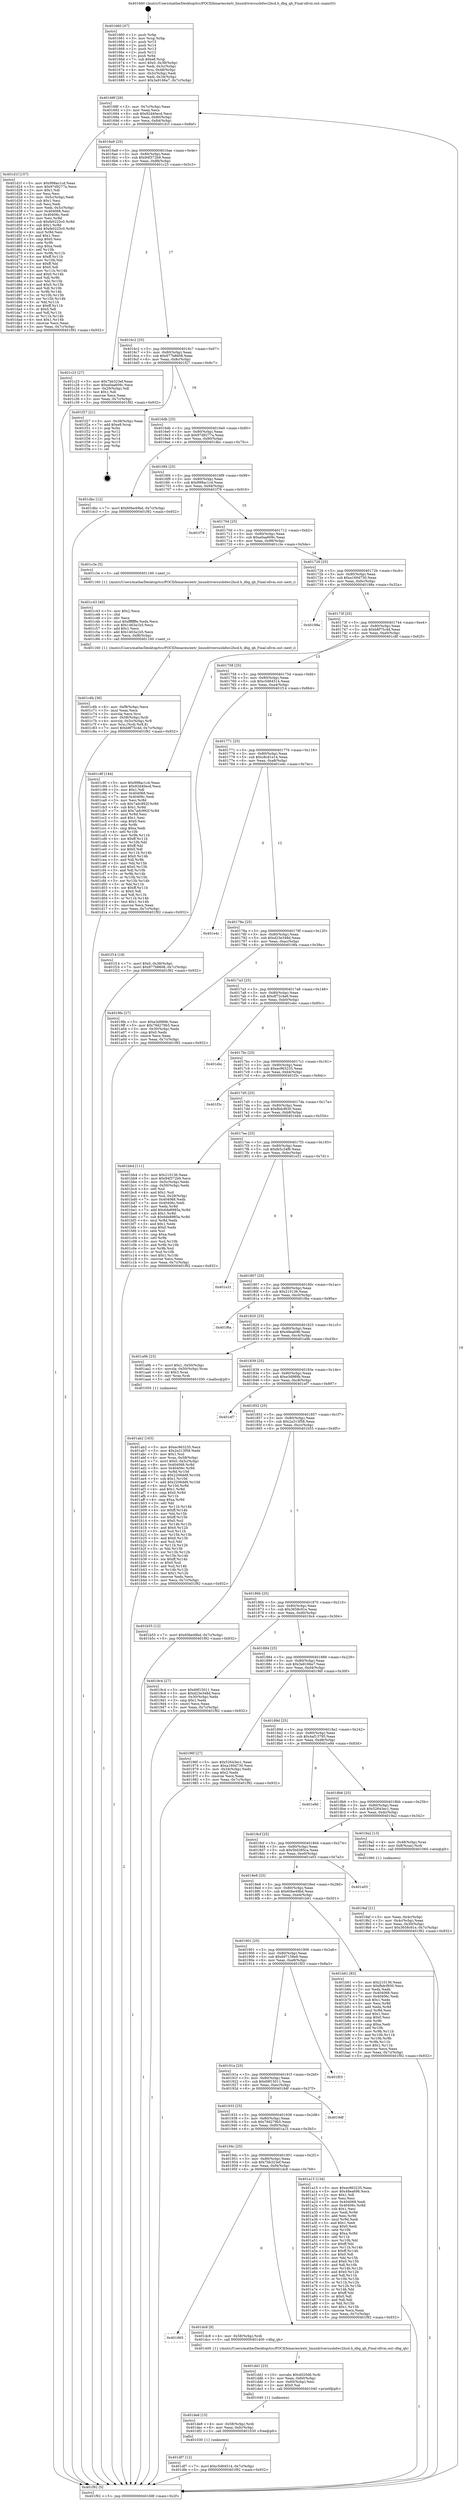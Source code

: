 digraph "0x401660" {
  label = "0x401660 (/mnt/c/Users/mathe/Desktop/tcc/POCII/binaries/extr_linuxdriversusbdwc2hcd.h_dbg_qh_Final-ollvm.out::main(0))"
  labelloc = "t"
  node[shape=record]

  Entry [label="",width=0.3,height=0.3,shape=circle,fillcolor=black,style=filled]
  "0x40168f" [label="{
     0x40168f [26]\l
     | [instrs]\l
     &nbsp;&nbsp;0x40168f \<+3\>: mov -0x7c(%rbp),%eax\l
     &nbsp;&nbsp;0x401692 \<+2\>: mov %eax,%ecx\l
     &nbsp;&nbsp;0x401694 \<+6\>: sub $0x92d40ecd,%ecx\l
     &nbsp;&nbsp;0x40169a \<+3\>: mov %eax,-0x80(%rbp)\l
     &nbsp;&nbsp;0x40169d \<+6\>: mov %ecx,-0x84(%rbp)\l
     &nbsp;&nbsp;0x4016a3 \<+6\>: je 0000000000401d1f \<main+0x6bf\>\l
  }"]
  "0x401d1f" [label="{
     0x401d1f [157]\l
     | [instrs]\l
     &nbsp;&nbsp;0x401d1f \<+5\>: mov $0x998ac1cd,%eax\l
     &nbsp;&nbsp;0x401d24 \<+5\>: mov $0x97d9277a,%ecx\l
     &nbsp;&nbsp;0x401d29 \<+2\>: mov $0x1,%dl\l
     &nbsp;&nbsp;0x401d2b \<+2\>: xor %esi,%esi\l
     &nbsp;&nbsp;0x401d2d \<+3\>: mov -0x5c(%rbp),%edi\l
     &nbsp;&nbsp;0x401d30 \<+3\>: sub $0x1,%esi\l
     &nbsp;&nbsp;0x401d33 \<+2\>: sub %esi,%edi\l
     &nbsp;&nbsp;0x401d35 \<+3\>: mov %edi,-0x5c(%rbp)\l
     &nbsp;&nbsp;0x401d38 \<+7\>: mov 0x404068,%esi\l
     &nbsp;&nbsp;0x401d3f \<+7\>: mov 0x40406c,%edi\l
     &nbsp;&nbsp;0x401d46 \<+3\>: mov %esi,%r8d\l
     &nbsp;&nbsp;0x401d49 \<+7\>: sub $0xfe0225c0,%r8d\l
     &nbsp;&nbsp;0x401d50 \<+4\>: sub $0x1,%r8d\l
     &nbsp;&nbsp;0x401d54 \<+7\>: add $0xfe0225c0,%r8d\l
     &nbsp;&nbsp;0x401d5b \<+4\>: imul %r8d,%esi\l
     &nbsp;&nbsp;0x401d5f \<+3\>: and $0x1,%esi\l
     &nbsp;&nbsp;0x401d62 \<+3\>: cmp $0x0,%esi\l
     &nbsp;&nbsp;0x401d65 \<+4\>: sete %r9b\l
     &nbsp;&nbsp;0x401d69 \<+3\>: cmp $0xa,%edi\l
     &nbsp;&nbsp;0x401d6c \<+4\>: setl %r10b\l
     &nbsp;&nbsp;0x401d70 \<+3\>: mov %r9b,%r11b\l
     &nbsp;&nbsp;0x401d73 \<+4\>: xor $0xff,%r11b\l
     &nbsp;&nbsp;0x401d77 \<+3\>: mov %r10b,%bl\l
     &nbsp;&nbsp;0x401d7a \<+3\>: xor $0xff,%bl\l
     &nbsp;&nbsp;0x401d7d \<+3\>: xor $0x0,%dl\l
     &nbsp;&nbsp;0x401d80 \<+3\>: mov %r11b,%r14b\l
     &nbsp;&nbsp;0x401d83 \<+4\>: and $0x0,%r14b\l
     &nbsp;&nbsp;0x401d87 \<+3\>: and %dl,%r9b\l
     &nbsp;&nbsp;0x401d8a \<+3\>: mov %bl,%r15b\l
     &nbsp;&nbsp;0x401d8d \<+4\>: and $0x0,%r15b\l
     &nbsp;&nbsp;0x401d91 \<+3\>: and %dl,%r10b\l
     &nbsp;&nbsp;0x401d94 \<+3\>: or %r9b,%r14b\l
     &nbsp;&nbsp;0x401d97 \<+3\>: or %r10b,%r15b\l
     &nbsp;&nbsp;0x401d9a \<+3\>: xor %r15b,%r14b\l
     &nbsp;&nbsp;0x401d9d \<+3\>: or %bl,%r11b\l
     &nbsp;&nbsp;0x401da0 \<+4\>: xor $0xff,%r11b\l
     &nbsp;&nbsp;0x401da4 \<+3\>: or $0x0,%dl\l
     &nbsp;&nbsp;0x401da7 \<+3\>: and %dl,%r11b\l
     &nbsp;&nbsp;0x401daa \<+3\>: or %r11b,%r14b\l
     &nbsp;&nbsp;0x401dad \<+4\>: test $0x1,%r14b\l
     &nbsp;&nbsp;0x401db1 \<+3\>: cmovne %ecx,%eax\l
     &nbsp;&nbsp;0x401db4 \<+3\>: mov %eax,-0x7c(%rbp)\l
     &nbsp;&nbsp;0x401db7 \<+5\>: jmp 0000000000401f92 \<main+0x932\>\l
  }"]
  "0x4016a9" [label="{
     0x4016a9 [25]\l
     | [instrs]\l
     &nbsp;&nbsp;0x4016a9 \<+5\>: jmp 00000000004016ae \<main+0x4e\>\l
     &nbsp;&nbsp;0x4016ae \<+3\>: mov -0x80(%rbp),%eax\l
     &nbsp;&nbsp;0x4016b1 \<+5\>: sub $0x94f372b9,%eax\l
     &nbsp;&nbsp;0x4016b6 \<+6\>: mov %eax,-0x88(%rbp)\l
     &nbsp;&nbsp;0x4016bc \<+6\>: je 0000000000401c23 \<main+0x5c3\>\l
  }"]
  Exit [label="",width=0.3,height=0.3,shape=circle,fillcolor=black,style=filled,peripheries=2]
  "0x401c23" [label="{
     0x401c23 [27]\l
     | [instrs]\l
     &nbsp;&nbsp;0x401c23 \<+5\>: mov $0x7bb323ef,%eax\l
     &nbsp;&nbsp;0x401c28 \<+5\>: mov $0xa0aa609c,%ecx\l
     &nbsp;&nbsp;0x401c2d \<+3\>: mov -0x29(%rbp),%dl\l
     &nbsp;&nbsp;0x401c30 \<+3\>: test $0x1,%dl\l
     &nbsp;&nbsp;0x401c33 \<+3\>: cmovne %ecx,%eax\l
     &nbsp;&nbsp;0x401c36 \<+3\>: mov %eax,-0x7c(%rbp)\l
     &nbsp;&nbsp;0x401c39 \<+5\>: jmp 0000000000401f92 \<main+0x932\>\l
  }"]
  "0x4016c2" [label="{
     0x4016c2 [25]\l
     | [instrs]\l
     &nbsp;&nbsp;0x4016c2 \<+5\>: jmp 00000000004016c7 \<main+0x67\>\l
     &nbsp;&nbsp;0x4016c7 \<+3\>: mov -0x80(%rbp),%eax\l
     &nbsp;&nbsp;0x4016ca \<+5\>: sub $0x977b8608,%eax\l
     &nbsp;&nbsp;0x4016cf \<+6\>: mov %eax,-0x8c(%rbp)\l
     &nbsp;&nbsp;0x4016d5 \<+6\>: je 0000000000401f27 \<main+0x8c7\>\l
  }"]
  "0x401df7" [label="{
     0x401df7 [12]\l
     | [instrs]\l
     &nbsp;&nbsp;0x401df7 \<+7\>: movl $0xc5d64514,-0x7c(%rbp)\l
     &nbsp;&nbsp;0x401dfe \<+5\>: jmp 0000000000401f92 \<main+0x932\>\l
  }"]
  "0x401f27" [label="{
     0x401f27 [21]\l
     | [instrs]\l
     &nbsp;&nbsp;0x401f27 \<+3\>: mov -0x38(%rbp),%eax\l
     &nbsp;&nbsp;0x401f2a \<+7\>: add $0xe8,%rsp\l
     &nbsp;&nbsp;0x401f31 \<+1\>: pop %rbx\l
     &nbsp;&nbsp;0x401f32 \<+2\>: pop %r12\l
     &nbsp;&nbsp;0x401f34 \<+2\>: pop %r13\l
     &nbsp;&nbsp;0x401f36 \<+2\>: pop %r14\l
     &nbsp;&nbsp;0x401f38 \<+2\>: pop %r15\l
     &nbsp;&nbsp;0x401f3a \<+1\>: pop %rbp\l
     &nbsp;&nbsp;0x401f3b \<+1\>: ret\l
  }"]
  "0x4016db" [label="{
     0x4016db [25]\l
     | [instrs]\l
     &nbsp;&nbsp;0x4016db \<+5\>: jmp 00000000004016e0 \<main+0x80\>\l
     &nbsp;&nbsp;0x4016e0 \<+3\>: mov -0x80(%rbp),%eax\l
     &nbsp;&nbsp;0x4016e3 \<+5\>: sub $0x97d9277a,%eax\l
     &nbsp;&nbsp;0x4016e8 \<+6\>: mov %eax,-0x90(%rbp)\l
     &nbsp;&nbsp;0x4016ee \<+6\>: je 0000000000401dbc \<main+0x75c\>\l
  }"]
  "0x401de8" [label="{
     0x401de8 [15]\l
     | [instrs]\l
     &nbsp;&nbsp;0x401de8 \<+4\>: mov -0x58(%rbp),%rdi\l
     &nbsp;&nbsp;0x401dec \<+6\>: mov %eax,-0xfc(%rbp)\l
     &nbsp;&nbsp;0x401df2 \<+5\>: call 0000000000401030 \<free@plt\>\l
     | [calls]\l
     &nbsp;&nbsp;0x401030 \{1\} (unknown)\l
  }"]
  "0x401dbc" [label="{
     0x401dbc [12]\l
     | [instrs]\l
     &nbsp;&nbsp;0x401dbc \<+7\>: movl $0x60be49bd,-0x7c(%rbp)\l
     &nbsp;&nbsp;0x401dc3 \<+5\>: jmp 0000000000401f92 \<main+0x932\>\l
  }"]
  "0x4016f4" [label="{
     0x4016f4 [25]\l
     | [instrs]\l
     &nbsp;&nbsp;0x4016f4 \<+5\>: jmp 00000000004016f9 \<main+0x99\>\l
     &nbsp;&nbsp;0x4016f9 \<+3\>: mov -0x80(%rbp),%eax\l
     &nbsp;&nbsp;0x4016fc \<+5\>: sub $0x998ac1cd,%eax\l
     &nbsp;&nbsp;0x401701 \<+6\>: mov %eax,-0x94(%rbp)\l
     &nbsp;&nbsp;0x401707 \<+6\>: je 0000000000401f76 \<main+0x916\>\l
  }"]
  "0x401dd1" [label="{
     0x401dd1 [23]\l
     | [instrs]\l
     &nbsp;&nbsp;0x401dd1 \<+10\>: movabs $0x4020d6,%rdi\l
     &nbsp;&nbsp;0x401ddb \<+3\>: mov %eax,-0x60(%rbp)\l
     &nbsp;&nbsp;0x401dde \<+3\>: mov -0x60(%rbp),%esi\l
     &nbsp;&nbsp;0x401de1 \<+2\>: mov $0x0,%al\l
     &nbsp;&nbsp;0x401de3 \<+5\>: call 0000000000401040 \<printf@plt\>\l
     | [calls]\l
     &nbsp;&nbsp;0x401040 \{1\} (unknown)\l
  }"]
  "0x401f76" [label="{
     0x401f76\l
  }", style=dashed]
  "0x40170d" [label="{
     0x40170d [25]\l
     | [instrs]\l
     &nbsp;&nbsp;0x40170d \<+5\>: jmp 0000000000401712 \<main+0xb2\>\l
     &nbsp;&nbsp;0x401712 \<+3\>: mov -0x80(%rbp),%eax\l
     &nbsp;&nbsp;0x401715 \<+5\>: sub $0xa0aa609c,%eax\l
     &nbsp;&nbsp;0x40171a \<+6\>: mov %eax,-0x98(%rbp)\l
     &nbsp;&nbsp;0x401720 \<+6\>: je 0000000000401c3e \<main+0x5de\>\l
  }"]
  "0x401965" [label="{
     0x401965\l
  }", style=dashed]
  "0x401c3e" [label="{
     0x401c3e [5]\l
     | [instrs]\l
     &nbsp;&nbsp;0x401c3e \<+5\>: call 0000000000401160 \<next_i\>\l
     | [calls]\l
     &nbsp;&nbsp;0x401160 \{1\} (/mnt/c/Users/mathe/Desktop/tcc/POCII/binaries/extr_linuxdriversusbdwc2hcd.h_dbg_qh_Final-ollvm.out::next_i)\l
  }"]
  "0x401726" [label="{
     0x401726 [25]\l
     | [instrs]\l
     &nbsp;&nbsp;0x401726 \<+5\>: jmp 000000000040172b \<main+0xcb\>\l
     &nbsp;&nbsp;0x40172b \<+3\>: mov -0x80(%rbp),%eax\l
     &nbsp;&nbsp;0x40172e \<+5\>: sub $0xa160d730,%eax\l
     &nbsp;&nbsp;0x401733 \<+6\>: mov %eax,-0x9c(%rbp)\l
     &nbsp;&nbsp;0x401739 \<+6\>: je 000000000040198a \<main+0x32a\>\l
  }"]
  "0x401dc8" [label="{
     0x401dc8 [9]\l
     | [instrs]\l
     &nbsp;&nbsp;0x401dc8 \<+4\>: mov -0x58(%rbp),%rdi\l
     &nbsp;&nbsp;0x401dcc \<+5\>: call 0000000000401400 \<dbg_qh\>\l
     | [calls]\l
     &nbsp;&nbsp;0x401400 \{1\} (/mnt/c/Users/mathe/Desktop/tcc/POCII/binaries/extr_linuxdriversusbdwc2hcd.h_dbg_qh_Final-ollvm.out::dbg_qh)\l
  }"]
  "0x40198a" [label="{
     0x40198a\l
  }", style=dashed]
  "0x40173f" [label="{
     0x40173f [25]\l
     | [instrs]\l
     &nbsp;&nbsp;0x40173f \<+5\>: jmp 0000000000401744 \<main+0xe4\>\l
     &nbsp;&nbsp;0x401744 \<+3\>: mov -0x80(%rbp),%eax\l
     &nbsp;&nbsp;0x401747 \<+5\>: sub $0xb8f75c4d,%eax\l
     &nbsp;&nbsp;0x40174c \<+6\>: mov %eax,-0xa0(%rbp)\l
     &nbsp;&nbsp;0x401752 \<+6\>: je 0000000000401c8f \<main+0x62f\>\l
  }"]
  "0x401c6b" [label="{
     0x401c6b [36]\l
     | [instrs]\l
     &nbsp;&nbsp;0x401c6b \<+6\>: mov -0xf8(%rbp),%ecx\l
     &nbsp;&nbsp;0x401c71 \<+3\>: imul %eax,%ecx\l
     &nbsp;&nbsp;0x401c74 \<+3\>: movslq %ecx,%rsi\l
     &nbsp;&nbsp;0x401c77 \<+4\>: mov -0x58(%rbp),%rdi\l
     &nbsp;&nbsp;0x401c7b \<+4\>: movslq -0x5c(%rbp),%r8\l
     &nbsp;&nbsp;0x401c7f \<+4\>: mov %rsi,(%rdi,%r8,8)\l
     &nbsp;&nbsp;0x401c83 \<+7\>: movl $0xb8f75c4d,-0x7c(%rbp)\l
     &nbsp;&nbsp;0x401c8a \<+5\>: jmp 0000000000401f92 \<main+0x932\>\l
  }"]
  "0x401c8f" [label="{
     0x401c8f [144]\l
     | [instrs]\l
     &nbsp;&nbsp;0x401c8f \<+5\>: mov $0x998ac1cd,%eax\l
     &nbsp;&nbsp;0x401c94 \<+5\>: mov $0x92d40ecd,%ecx\l
     &nbsp;&nbsp;0x401c99 \<+2\>: mov $0x1,%dl\l
     &nbsp;&nbsp;0x401c9b \<+7\>: mov 0x404068,%esi\l
     &nbsp;&nbsp;0x401ca2 \<+7\>: mov 0x40406c,%edi\l
     &nbsp;&nbsp;0x401ca9 \<+3\>: mov %esi,%r8d\l
     &nbsp;&nbsp;0x401cac \<+7\>: sub $0x7adc992f,%r8d\l
     &nbsp;&nbsp;0x401cb3 \<+4\>: sub $0x1,%r8d\l
     &nbsp;&nbsp;0x401cb7 \<+7\>: add $0x7adc992f,%r8d\l
     &nbsp;&nbsp;0x401cbe \<+4\>: imul %r8d,%esi\l
     &nbsp;&nbsp;0x401cc2 \<+3\>: and $0x1,%esi\l
     &nbsp;&nbsp;0x401cc5 \<+3\>: cmp $0x0,%esi\l
     &nbsp;&nbsp;0x401cc8 \<+4\>: sete %r9b\l
     &nbsp;&nbsp;0x401ccc \<+3\>: cmp $0xa,%edi\l
     &nbsp;&nbsp;0x401ccf \<+4\>: setl %r10b\l
     &nbsp;&nbsp;0x401cd3 \<+3\>: mov %r9b,%r11b\l
     &nbsp;&nbsp;0x401cd6 \<+4\>: xor $0xff,%r11b\l
     &nbsp;&nbsp;0x401cda \<+3\>: mov %r10b,%bl\l
     &nbsp;&nbsp;0x401cdd \<+3\>: xor $0xff,%bl\l
     &nbsp;&nbsp;0x401ce0 \<+3\>: xor $0x0,%dl\l
     &nbsp;&nbsp;0x401ce3 \<+3\>: mov %r11b,%r14b\l
     &nbsp;&nbsp;0x401ce6 \<+4\>: and $0x0,%r14b\l
     &nbsp;&nbsp;0x401cea \<+3\>: and %dl,%r9b\l
     &nbsp;&nbsp;0x401ced \<+3\>: mov %bl,%r15b\l
     &nbsp;&nbsp;0x401cf0 \<+4\>: and $0x0,%r15b\l
     &nbsp;&nbsp;0x401cf4 \<+3\>: and %dl,%r10b\l
     &nbsp;&nbsp;0x401cf7 \<+3\>: or %r9b,%r14b\l
     &nbsp;&nbsp;0x401cfa \<+3\>: or %r10b,%r15b\l
     &nbsp;&nbsp;0x401cfd \<+3\>: xor %r15b,%r14b\l
     &nbsp;&nbsp;0x401d00 \<+3\>: or %bl,%r11b\l
     &nbsp;&nbsp;0x401d03 \<+4\>: xor $0xff,%r11b\l
     &nbsp;&nbsp;0x401d07 \<+3\>: or $0x0,%dl\l
     &nbsp;&nbsp;0x401d0a \<+3\>: and %dl,%r11b\l
     &nbsp;&nbsp;0x401d0d \<+3\>: or %r11b,%r14b\l
     &nbsp;&nbsp;0x401d10 \<+4\>: test $0x1,%r14b\l
     &nbsp;&nbsp;0x401d14 \<+3\>: cmovne %ecx,%eax\l
     &nbsp;&nbsp;0x401d17 \<+3\>: mov %eax,-0x7c(%rbp)\l
     &nbsp;&nbsp;0x401d1a \<+5\>: jmp 0000000000401f92 \<main+0x932\>\l
  }"]
  "0x401758" [label="{
     0x401758 [25]\l
     | [instrs]\l
     &nbsp;&nbsp;0x401758 \<+5\>: jmp 000000000040175d \<main+0xfd\>\l
     &nbsp;&nbsp;0x40175d \<+3\>: mov -0x80(%rbp),%eax\l
     &nbsp;&nbsp;0x401760 \<+5\>: sub $0xc5d64514,%eax\l
     &nbsp;&nbsp;0x401765 \<+6\>: mov %eax,-0xa4(%rbp)\l
     &nbsp;&nbsp;0x40176b \<+6\>: je 0000000000401f14 \<main+0x8b4\>\l
  }"]
  "0x401c43" [label="{
     0x401c43 [40]\l
     | [instrs]\l
     &nbsp;&nbsp;0x401c43 \<+5\>: mov $0x2,%ecx\l
     &nbsp;&nbsp;0x401c48 \<+1\>: cltd\l
     &nbsp;&nbsp;0x401c49 \<+2\>: idiv %ecx\l
     &nbsp;&nbsp;0x401c4b \<+6\>: imul $0xfffffffe,%edx,%ecx\l
     &nbsp;&nbsp;0x401c51 \<+6\>: sub $0x1463a1b5,%ecx\l
     &nbsp;&nbsp;0x401c57 \<+3\>: add $0x1,%ecx\l
     &nbsp;&nbsp;0x401c5a \<+6\>: add $0x1463a1b5,%ecx\l
     &nbsp;&nbsp;0x401c60 \<+6\>: mov %ecx,-0xf8(%rbp)\l
     &nbsp;&nbsp;0x401c66 \<+5\>: call 0000000000401160 \<next_i\>\l
     | [calls]\l
     &nbsp;&nbsp;0x401160 \{1\} (/mnt/c/Users/mathe/Desktop/tcc/POCII/binaries/extr_linuxdriversusbdwc2hcd.h_dbg_qh_Final-ollvm.out::next_i)\l
  }"]
  "0x401f14" [label="{
     0x401f14 [19]\l
     | [instrs]\l
     &nbsp;&nbsp;0x401f14 \<+7\>: movl $0x0,-0x38(%rbp)\l
     &nbsp;&nbsp;0x401f1b \<+7\>: movl $0x977b8608,-0x7c(%rbp)\l
     &nbsp;&nbsp;0x401f22 \<+5\>: jmp 0000000000401f92 \<main+0x932\>\l
  }"]
  "0x401771" [label="{
     0x401771 [25]\l
     | [instrs]\l
     &nbsp;&nbsp;0x401771 \<+5\>: jmp 0000000000401776 \<main+0x116\>\l
     &nbsp;&nbsp;0x401776 \<+3\>: mov -0x80(%rbp),%eax\l
     &nbsp;&nbsp;0x401779 \<+5\>: sub $0xc8cd1e14,%eax\l
     &nbsp;&nbsp;0x40177e \<+6\>: mov %eax,-0xa8(%rbp)\l
     &nbsp;&nbsp;0x401784 \<+6\>: je 0000000000401e4c \<main+0x7ec\>\l
  }"]
  "0x401ab2" [label="{
     0x401ab2 [163]\l
     | [instrs]\l
     &nbsp;&nbsp;0x401ab2 \<+5\>: mov $0xec963235,%ecx\l
     &nbsp;&nbsp;0x401ab7 \<+5\>: mov $0x2a313f58,%edx\l
     &nbsp;&nbsp;0x401abc \<+3\>: mov $0x1,%sil\l
     &nbsp;&nbsp;0x401abf \<+4\>: mov %rax,-0x58(%rbp)\l
     &nbsp;&nbsp;0x401ac3 \<+7\>: movl $0x0,-0x5c(%rbp)\l
     &nbsp;&nbsp;0x401aca \<+8\>: mov 0x404068,%r8d\l
     &nbsp;&nbsp;0x401ad2 \<+8\>: mov 0x40406c,%r9d\l
     &nbsp;&nbsp;0x401ada \<+3\>: mov %r8d,%r10d\l
     &nbsp;&nbsp;0x401add \<+7\>: sub $0x2206dd9,%r10d\l
     &nbsp;&nbsp;0x401ae4 \<+4\>: sub $0x1,%r10d\l
     &nbsp;&nbsp;0x401ae8 \<+7\>: add $0x2206dd9,%r10d\l
     &nbsp;&nbsp;0x401aef \<+4\>: imul %r10d,%r8d\l
     &nbsp;&nbsp;0x401af3 \<+4\>: and $0x1,%r8d\l
     &nbsp;&nbsp;0x401af7 \<+4\>: cmp $0x0,%r8d\l
     &nbsp;&nbsp;0x401afb \<+4\>: sete %r11b\l
     &nbsp;&nbsp;0x401aff \<+4\>: cmp $0xa,%r9d\l
     &nbsp;&nbsp;0x401b03 \<+3\>: setl %bl\l
     &nbsp;&nbsp;0x401b06 \<+3\>: mov %r11b,%r14b\l
     &nbsp;&nbsp;0x401b09 \<+4\>: xor $0xff,%r14b\l
     &nbsp;&nbsp;0x401b0d \<+3\>: mov %bl,%r15b\l
     &nbsp;&nbsp;0x401b10 \<+4\>: xor $0xff,%r15b\l
     &nbsp;&nbsp;0x401b14 \<+4\>: xor $0x0,%sil\l
     &nbsp;&nbsp;0x401b18 \<+3\>: mov %r14b,%r12b\l
     &nbsp;&nbsp;0x401b1b \<+4\>: and $0x0,%r12b\l
     &nbsp;&nbsp;0x401b1f \<+3\>: and %sil,%r11b\l
     &nbsp;&nbsp;0x401b22 \<+3\>: mov %r15b,%r13b\l
     &nbsp;&nbsp;0x401b25 \<+4\>: and $0x0,%r13b\l
     &nbsp;&nbsp;0x401b29 \<+3\>: and %sil,%bl\l
     &nbsp;&nbsp;0x401b2c \<+3\>: or %r11b,%r12b\l
     &nbsp;&nbsp;0x401b2f \<+3\>: or %bl,%r13b\l
     &nbsp;&nbsp;0x401b32 \<+3\>: xor %r13b,%r12b\l
     &nbsp;&nbsp;0x401b35 \<+3\>: or %r15b,%r14b\l
     &nbsp;&nbsp;0x401b38 \<+4\>: xor $0xff,%r14b\l
     &nbsp;&nbsp;0x401b3c \<+4\>: or $0x0,%sil\l
     &nbsp;&nbsp;0x401b40 \<+3\>: and %sil,%r14b\l
     &nbsp;&nbsp;0x401b43 \<+3\>: or %r14b,%r12b\l
     &nbsp;&nbsp;0x401b46 \<+4\>: test $0x1,%r12b\l
     &nbsp;&nbsp;0x401b4a \<+3\>: cmovne %edx,%ecx\l
     &nbsp;&nbsp;0x401b4d \<+3\>: mov %ecx,-0x7c(%rbp)\l
     &nbsp;&nbsp;0x401b50 \<+5\>: jmp 0000000000401f92 \<main+0x932\>\l
  }"]
  "0x401e4c" [label="{
     0x401e4c\l
  }", style=dashed]
  "0x40178a" [label="{
     0x40178a [25]\l
     | [instrs]\l
     &nbsp;&nbsp;0x40178a \<+5\>: jmp 000000000040178f \<main+0x12f\>\l
     &nbsp;&nbsp;0x40178f \<+3\>: mov -0x80(%rbp),%eax\l
     &nbsp;&nbsp;0x401792 \<+5\>: sub $0xd23e348d,%eax\l
     &nbsp;&nbsp;0x401797 \<+6\>: mov %eax,-0xac(%rbp)\l
     &nbsp;&nbsp;0x40179d \<+6\>: je 00000000004019fa \<main+0x39a\>\l
  }"]
  "0x40194c" [label="{
     0x40194c [25]\l
     | [instrs]\l
     &nbsp;&nbsp;0x40194c \<+5\>: jmp 0000000000401951 \<main+0x2f1\>\l
     &nbsp;&nbsp;0x401951 \<+3\>: mov -0x80(%rbp),%eax\l
     &nbsp;&nbsp;0x401954 \<+5\>: sub $0x7bb323ef,%eax\l
     &nbsp;&nbsp;0x401959 \<+6\>: mov %eax,-0xf4(%rbp)\l
     &nbsp;&nbsp;0x40195f \<+6\>: je 0000000000401dc8 \<main+0x768\>\l
  }"]
  "0x4019fa" [label="{
     0x4019fa [27]\l
     | [instrs]\l
     &nbsp;&nbsp;0x4019fa \<+5\>: mov $0xe3d989b,%eax\l
     &nbsp;&nbsp;0x4019ff \<+5\>: mov $0x79d279b5,%ecx\l
     &nbsp;&nbsp;0x401a04 \<+3\>: mov -0x30(%rbp),%edx\l
     &nbsp;&nbsp;0x401a07 \<+3\>: cmp $0x0,%edx\l
     &nbsp;&nbsp;0x401a0a \<+3\>: cmove %ecx,%eax\l
     &nbsp;&nbsp;0x401a0d \<+3\>: mov %eax,-0x7c(%rbp)\l
     &nbsp;&nbsp;0x401a10 \<+5\>: jmp 0000000000401f92 \<main+0x932\>\l
  }"]
  "0x4017a3" [label="{
     0x4017a3 [25]\l
     | [instrs]\l
     &nbsp;&nbsp;0x4017a3 \<+5\>: jmp 00000000004017a8 \<main+0x148\>\l
     &nbsp;&nbsp;0x4017a8 \<+3\>: mov -0x80(%rbp),%eax\l
     &nbsp;&nbsp;0x4017ab \<+5\>: sub $0xdf72c4e6,%eax\l
     &nbsp;&nbsp;0x4017b0 \<+6\>: mov %eax,-0xb0(%rbp)\l
     &nbsp;&nbsp;0x4017b6 \<+6\>: je 0000000000401ebc \<main+0x85c\>\l
  }"]
  "0x401a15" [label="{
     0x401a15 [134]\l
     | [instrs]\l
     &nbsp;&nbsp;0x401a15 \<+5\>: mov $0xec963235,%eax\l
     &nbsp;&nbsp;0x401a1a \<+5\>: mov $0x48ea696,%ecx\l
     &nbsp;&nbsp;0x401a1f \<+2\>: mov $0x1,%dl\l
     &nbsp;&nbsp;0x401a21 \<+2\>: xor %esi,%esi\l
     &nbsp;&nbsp;0x401a23 \<+7\>: mov 0x404068,%edi\l
     &nbsp;&nbsp;0x401a2a \<+8\>: mov 0x40406c,%r8d\l
     &nbsp;&nbsp;0x401a32 \<+3\>: sub $0x1,%esi\l
     &nbsp;&nbsp;0x401a35 \<+3\>: mov %edi,%r9d\l
     &nbsp;&nbsp;0x401a38 \<+3\>: add %esi,%r9d\l
     &nbsp;&nbsp;0x401a3b \<+4\>: imul %r9d,%edi\l
     &nbsp;&nbsp;0x401a3f \<+3\>: and $0x1,%edi\l
     &nbsp;&nbsp;0x401a42 \<+3\>: cmp $0x0,%edi\l
     &nbsp;&nbsp;0x401a45 \<+4\>: sete %r10b\l
     &nbsp;&nbsp;0x401a49 \<+4\>: cmp $0xa,%r8d\l
     &nbsp;&nbsp;0x401a4d \<+4\>: setl %r11b\l
     &nbsp;&nbsp;0x401a51 \<+3\>: mov %r10b,%bl\l
     &nbsp;&nbsp;0x401a54 \<+3\>: xor $0xff,%bl\l
     &nbsp;&nbsp;0x401a57 \<+3\>: mov %r11b,%r14b\l
     &nbsp;&nbsp;0x401a5a \<+4\>: xor $0xff,%r14b\l
     &nbsp;&nbsp;0x401a5e \<+3\>: xor $0x0,%dl\l
     &nbsp;&nbsp;0x401a61 \<+3\>: mov %bl,%r15b\l
     &nbsp;&nbsp;0x401a64 \<+4\>: and $0x0,%r15b\l
     &nbsp;&nbsp;0x401a68 \<+3\>: and %dl,%r10b\l
     &nbsp;&nbsp;0x401a6b \<+3\>: mov %r14b,%r12b\l
     &nbsp;&nbsp;0x401a6e \<+4\>: and $0x0,%r12b\l
     &nbsp;&nbsp;0x401a72 \<+3\>: and %dl,%r11b\l
     &nbsp;&nbsp;0x401a75 \<+3\>: or %r10b,%r15b\l
     &nbsp;&nbsp;0x401a78 \<+3\>: or %r11b,%r12b\l
     &nbsp;&nbsp;0x401a7b \<+3\>: xor %r12b,%r15b\l
     &nbsp;&nbsp;0x401a7e \<+3\>: or %r14b,%bl\l
     &nbsp;&nbsp;0x401a81 \<+3\>: xor $0xff,%bl\l
     &nbsp;&nbsp;0x401a84 \<+3\>: or $0x0,%dl\l
     &nbsp;&nbsp;0x401a87 \<+2\>: and %dl,%bl\l
     &nbsp;&nbsp;0x401a89 \<+3\>: or %bl,%r15b\l
     &nbsp;&nbsp;0x401a8c \<+4\>: test $0x1,%r15b\l
     &nbsp;&nbsp;0x401a90 \<+3\>: cmovne %ecx,%eax\l
     &nbsp;&nbsp;0x401a93 \<+3\>: mov %eax,-0x7c(%rbp)\l
     &nbsp;&nbsp;0x401a96 \<+5\>: jmp 0000000000401f92 \<main+0x932\>\l
  }"]
  "0x401ebc" [label="{
     0x401ebc\l
  }", style=dashed]
  "0x4017bc" [label="{
     0x4017bc [25]\l
     | [instrs]\l
     &nbsp;&nbsp;0x4017bc \<+5\>: jmp 00000000004017c1 \<main+0x161\>\l
     &nbsp;&nbsp;0x4017c1 \<+3\>: mov -0x80(%rbp),%eax\l
     &nbsp;&nbsp;0x4017c4 \<+5\>: sub $0xec963235,%eax\l
     &nbsp;&nbsp;0x4017c9 \<+6\>: mov %eax,-0xb4(%rbp)\l
     &nbsp;&nbsp;0x4017cf \<+6\>: je 0000000000401f3c \<main+0x8dc\>\l
  }"]
  "0x401933" [label="{
     0x401933 [25]\l
     | [instrs]\l
     &nbsp;&nbsp;0x401933 \<+5\>: jmp 0000000000401938 \<main+0x2d8\>\l
     &nbsp;&nbsp;0x401938 \<+3\>: mov -0x80(%rbp),%eax\l
     &nbsp;&nbsp;0x40193b \<+5\>: sub $0x79d279b5,%eax\l
     &nbsp;&nbsp;0x401940 \<+6\>: mov %eax,-0xf0(%rbp)\l
     &nbsp;&nbsp;0x401946 \<+6\>: je 0000000000401a15 \<main+0x3b5\>\l
  }"]
  "0x401f3c" [label="{
     0x401f3c\l
  }", style=dashed]
  "0x4017d5" [label="{
     0x4017d5 [25]\l
     | [instrs]\l
     &nbsp;&nbsp;0x4017d5 \<+5\>: jmp 00000000004017da \<main+0x17a\>\l
     &nbsp;&nbsp;0x4017da \<+3\>: mov -0x80(%rbp),%eax\l
     &nbsp;&nbsp;0x4017dd \<+5\>: sub $0xfbdcf930,%eax\l
     &nbsp;&nbsp;0x4017e2 \<+6\>: mov %eax,-0xb8(%rbp)\l
     &nbsp;&nbsp;0x4017e8 \<+6\>: je 0000000000401bb4 \<main+0x554\>\l
  }"]
  "0x4019df" [label="{
     0x4019df\l
  }", style=dashed]
  "0x401bb4" [label="{
     0x401bb4 [111]\l
     | [instrs]\l
     &nbsp;&nbsp;0x401bb4 \<+5\>: mov $0x210136,%eax\l
     &nbsp;&nbsp;0x401bb9 \<+5\>: mov $0x94f372b9,%ecx\l
     &nbsp;&nbsp;0x401bbe \<+3\>: mov -0x5c(%rbp),%edx\l
     &nbsp;&nbsp;0x401bc1 \<+3\>: cmp -0x50(%rbp),%edx\l
     &nbsp;&nbsp;0x401bc4 \<+4\>: setl %sil\l
     &nbsp;&nbsp;0x401bc8 \<+4\>: and $0x1,%sil\l
     &nbsp;&nbsp;0x401bcc \<+4\>: mov %sil,-0x29(%rbp)\l
     &nbsp;&nbsp;0x401bd0 \<+7\>: mov 0x404068,%edx\l
     &nbsp;&nbsp;0x401bd7 \<+7\>: mov 0x40406c,%edi\l
     &nbsp;&nbsp;0x401bde \<+3\>: mov %edx,%r8d\l
     &nbsp;&nbsp;0x401be1 \<+7\>: add $0x6de8985a,%r8d\l
     &nbsp;&nbsp;0x401be8 \<+4\>: sub $0x1,%r8d\l
     &nbsp;&nbsp;0x401bec \<+7\>: sub $0x6de8985a,%r8d\l
     &nbsp;&nbsp;0x401bf3 \<+4\>: imul %r8d,%edx\l
     &nbsp;&nbsp;0x401bf7 \<+3\>: and $0x1,%edx\l
     &nbsp;&nbsp;0x401bfa \<+3\>: cmp $0x0,%edx\l
     &nbsp;&nbsp;0x401bfd \<+4\>: sete %sil\l
     &nbsp;&nbsp;0x401c01 \<+3\>: cmp $0xa,%edi\l
     &nbsp;&nbsp;0x401c04 \<+4\>: setl %r9b\l
     &nbsp;&nbsp;0x401c08 \<+3\>: mov %sil,%r10b\l
     &nbsp;&nbsp;0x401c0b \<+3\>: and %r9b,%r10b\l
     &nbsp;&nbsp;0x401c0e \<+3\>: xor %r9b,%sil\l
     &nbsp;&nbsp;0x401c11 \<+3\>: or %sil,%r10b\l
     &nbsp;&nbsp;0x401c14 \<+4\>: test $0x1,%r10b\l
     &nbsp;&nbsp;0x401c18 \<+3\>: cmovne %ecx,%eax\l
     &nbsp;&nbsp;0x401c1b \<+3\>: mov %eax,-0x7c(%rbp)\l
     &nbsp;&nbsp;0x401c1e \<+5\>: jmp 0000000000401f92 \<main+0x932\>\l
  }"]
  "0x4017ee" [label="{
     0x4017ee [25]\l
     | [instrs]\l
     &nbsp;&nbsp;0x4017ee \<+5\>: jmp 00000000004017f3 \<main+0x193\>\l
     &nbsp;&nbsp;0x4017f3 \<+3\>: mov -0x80(%rbp),%eax\l
     &nbsp;&nbsp;0x4017f6 \<+5\>: sub $0xfe5c34f6,%eax\l
     &nbsp;&nbsp;0x4017fb \<+6\>: mov %eax,-0xbc(%rbp)\l
     &nbsp;&nbsp;0x401801 \<+6\>: je 0000000000401e31 \<main+0x7d1\>\l
  }"]
  "0x40191a" [label="{
     0x40191a [25]\l
     | [instrs]\l
     &nbsp;&nbsp;0x40191a \<+5\>: jmp 000000000040191f \<main+0x2bf\>\l
     &nbsp;&nbsp;0x40191f \<+3\>: mov -0x80(%rbp),%eax\l
     &nbsp;&nbsp;0x401922 \<+5\>: sub $0x69f15011,%eax\l
     &nbsp;&nbsp;0x401927 \<+6\>: mov %eax,-0xec(%rbp)\l
     &nbsp;&nbsp;0x40192d \<+6\>: je 00000000004019df \<main+0x37f\>\l
  }"]
  "0x401e31" [label="{
     0x401e31\l
  }", style=dashed]
  "0x401807" [label="{
     0x401807 [25]\l
     | [instrs]\l
     &nbsp;&nbsp;0x401807 \<+5\>: jmp 000000000040180c \<main+0x1ac\>\l
     &nbsp;&nbsp;0x40180c \<+3\>: mov -0x80(%rbp),%eax\l
     &nbsp;&nbsp;0x40180f \<+5\>: sub $0x210136,%eax\l
     &nbsp;&nbsp;0x401814 \<+6\>: mov %eax,-0xc0(%rbp)\l
     &nbsp;&nbsp;0x40181a \<+6\>: je 0000000000401f6a \<main+0x90a\>\l
  }"]
  "0x401f03" [label="{
     0x401f03\l
  }", style=dashed]
  "0x401f6a" [label="{
     0x401f6a\l
  }", style=dashed]
  "0x401820" [label="{
     0x401820 [25]\l
     | [instrs]\l
     &nbsp;&nbsp;0x401820 \<+5\>: jmp 0000000000401825 \<main+0x1c5\>\l
     &nbsp;&nbsp;0x401825 \<+3\>: mov -0x80(%rbp),%eax\l
     &nbsp;&nbsp;0x401828 \<+5\>: sub $0x48ea696,%eax\l
     &nbsp;&nbsp;0x40182d \<+6\>: mov %eax,-0xc4(%rbp)\l
     &nbsp;&nbsp;0x401833 \<+6\>: je 0000000000401a9b \<main+0x43b\>\l
  }"]
  "0x401901" [label="{
     0x401901 [25]\l
     | [instrs]\l
     &nbsp;&nbsp;0x401901 \<+5\>: jmp 0000000000401906 \<main+0x2a6\>\l
     &nbsp;&nbsp;0x401906 \<+3\>: mov -0x80(%rbp),%eax\l
     &nbsp;&nbsp;0x401909 \<+5\>: sub $0x697158e9,%eax\l
     &nbsp;&nbsp;0x40190e \<+6\>: mov %eax,-0xe8(%rbp)\l
     &nbsp;&nbsp;0x401914 \<+6\>: je 0000000000401f03 \<main+0x8a3\>\l
  }"]
  "0x401a9b" [label="{
     0x401a9b [23]\l
     | [instrs]\l
     &nbsp;&nbsp;0x401a9b \<+7\>: movl $0x1,-0x50(%rbp)\l
     &nbsp;&nbsp;0x401aa2 \<+4\>: movslq -0x50(%rbp),%rax\l
     &nbsp;&nbsp;0x401aa6 \<+4\>: shl $0x3,%rax\l
     &nbsp;&nbsp;0x401aaa \<+3\>: mov %rax,%rdi\l
     &nbsp;&nbsp;0x401aad \<+5\>: call 0000000000401050 \<malloc@plt\>\l
     | [calls]\l
     &nbsp;&nbsp;0x401050 \{1\} (unknown)\l
  }"]
  "0x401839" [label="{
     0x401839 [25]\l
     | [instrs]\l
     &nbsp;&nbsp;0x401839 \<+5\>: jmp 000000000040183e \<main+0x1de\>\l
     &nbsp;&nbsp;0x40183e \<+3\>: mov -0x80(%rbp),%eax\l
     &nbsp;&nbsp;0x401841 \<+5\>: sub $0xe3d989b,%eax\l
     &nbsp;&nbsp;0x401846 \<+6\>: mov %eax,-0xc8(%rbp)\l
     &nbsp;&nbsp;0x40184c \<+6\>: je 0000000000401ef7 \<main+0x897\>\l
  }"]
  "0x401b61" [label="{
     0x401b61 [83]\l
     | [instrs]\l
     &nbsp;&nbsp;0x401b61 \<+5\>: mov $0x210136,%eax\l
     &nbsp;&nbsp;0x401b66 \<+5\>: mov $0xfbdcf930,%ecx\l
     &nbsp;&nbsp;0x401b6b \<+2\>: xor %edx,%edx\l
     &nbsp;&nbsp;0x401b6d \<+7\>: mov 0x404068,%esi\l
     &nbsp;&nbsp;0x401b74 \<+7\>: mov 0x40406c,%edi\l
     &nbsp;&nbsp;0x401b7b \<+3\>: sub $0x1,%edx\l
     &nbsp;&nbsp;0x401b7e \<+3\>: mov %esi,%r8d\l
     &nbsp;&nbsp;0x401b81 \<+3\>: add %edx,%r8d\l
     &nbsp;&nbsp;0x401b84 \<+4\>: imul %r8d,%esi\l
     &nbsp;&nbsp;0x401b88 \<+3\>: and $0x1,%esi\l
     &nbsp;&nbsp;0x401b8b \<+3\>: cmp $0x0,%esi\l
     &nbsp;&nbsp;0x401b8e \<+4\>: sete %r9b\l
     &nbsp;&nbsp;0x401b92 \<+3\>: cmp $0xa,%edi\l
     &nbsp;&nbsp;0x401b95 \<+4\>: setl %r10b\l
     &nbsp;&nbsp;0x401b99 \<+3\>: mov %r9b,%r11b\l
     &nbsp;&nbsp;0x401b9c \<+3\>: and %r10b,%r11b\l
     &nbsp;&nbsp;0x401b9f \<+3\>: xor %r10b,%r9b\l
     &nbsp;&nbsp;0x401ba2 \<+3\>: or %r9b,%r11b\l
     &nbsp;&nbsp;0x401ba5 \<+4\>: test $0x1,%r11b\l
     &nbsp;&nbsp;0x401ba9 \<+3\>: cmovne %ecx,%eax\l
     &nbsp;&nbsp;0x401bac \<+3\>: mov %eax,-0x7c(%rbp)\l
     &nbsp;&nbsp;0x401baf \<+5\>: jmp 0000000000401f92 \<main+0x932\>\l
  }"]
  "0x401ef7" [label="{
     0x401ef7\l
  }", style=dashed]
  "0x401852" [label="{
     0x401852 [25]\l
     | [instrs]\l
     &nbsp;&nbsp;0x401852 \<+5\>: jmp 0000000000401857 \<main+0x1f7\>\l
     &nbsp;&nbsp;0x401857 \<+3\>: mov -0x80(%rbp),%eax\l
     &nbsp;&nbsp;0x40185a \<+5\>: sub $0x2a313f58,%eax\l
     &nbsp;&nbsp;0x40185f \<+6\>: mov %eax,-0xcc(%rbp)\l
     &nbsp;&nbsp;0x401865 \<+6\>: je 0000000000401b55 \<main+0x4f5\>\l
  }"]
  "0x4018e8" [label="{
     0x4018e8 [25]\l
     | [instrs]\l
     &nbsp;&nbsp;0x4018e8 \<+5\>: jmp 00000000004018ed \<main+0x28d\>\l
     &nbsp;&nbsp;0x4018ed \<+3\>: mov -0x80(%rbp),%eax\l
     &nbsp;&nbsp;0x4018f0 \<+5\>: sub $0x60be49bd,%eax\l
     &nbsp;&nbsp;0x4018f5 \<+6\>: mov %eax,-0xe4(%rbp)\l
     &nbsp;&nbsp;0x4018fb \<+6\>: je 0000000000401b61 \<main+0x501\>\l
  }"]
  "0x401b55" [label="{
     0x401b55 [12]\l
     | [instrs]\l
     &nbsp;&nbsp;0x401b55 \<+7\>: movl $0x60be49bd,-0x7c(%rbp)\l
     &nbsp;&nbsp;0x401b5c \<+5\>: jmp 0000000000401f92 \<main+0x932\>\l
  }"]
  "0x40186b" [label="{
     0x40186b [25]\l
     | [instrs]\l
     &nbsp;&nbsp;0x40186b \<+5\>: jmp 0000000000401870 \<main+0x210\>\l
     &nbsp;&nbsp;0x401870 \<+3\>: mov -0x80(%rbp),%eax\l
     &nbsp;&nbsp;0x401873 \<+5\>: sub $0x3658c91e,%eax\l
     &nbsp;&nbsp;0x401878 \<+6\>: mov %eax,-0xd0(%rbp)\l
     &nbsp;&nbsp;0x40187e \<+6\>: je 00000000004019c4 \<main+0x364\>\l
  }"]
  "0x401e03" [label="{
     0x401e03\l
  }", style=dashed]
  "0x4019c4" [label="{
     0x4019c4 [27]\l
     | [instrs]\l
     &nbsp;&nbsp;0x4019c4 \<+5\>: mov $0x69f15011,%eax\l
     &nbsp;&nbsp;0x4019c9 \<+5\>: mov $0xd23e348d,%ecx\l
     &nbsp;&nbsp;0x4019ce \<+3\>: mov -0x30(%rbp),%edx\l
     &nbsp;&nbsp;0x4019d1 \<+3\>: cmp $0x1,%edx\l
     &nbsp;&nbsp;0x4019d4 \<+3\>: cmovl %ecx,%eax\l
     &nbsp;&nbsp;0x4019d7 \<+3\>: mov %eax,-0x7c(%rbp)\l
     &nbsp;&nbsp;0x4019da \<+5\>: jmp 0000000000401f92 \<main+0x932\>\l
  }"]
  "0x401884" [label="{
     0x401884 [25]\l
     | [instrs]\l
     &nbsp;&nbsp;0x401884 \<+5\>: jmp 0000000000401889 \<main+0x229\>\l
     &nbsp;&nbsp;0x401889 \<+3\>: mov -0x80(%rbp),%eax\l
     &nbsp;&nbsp;0x40188c \<+5\>: sub $0x3a9166a7,%eax\l
     &nbsp;&nbsp;0x401891 \<+6\>: mov %eax,-0xd4(%rbp)\l
     &nbsp;&nbsp;0x401897 \<+6\>: je 000000000040196f \<main+0x30f\>\l
  }"]
  "0x4019af" [label="{
     0x4019af [21]\l
     | [instrs]\l
     &nbsp;&nbsp;0x4019af \<+3\>: mov %eax,-0x4c(%rbp)\l
     &nbsp;&nbsp;0x4019b2 \<+3\>: mov -0x4c(%rbp),%eax\l
     &nbsp;&nbsp;0x4019b5 \<+3\>: mov %eax,-0x30(%rbp)\l
     &nbsp;&nbsp;0x4019b8 \<+7\>: movl $0x3658c91e,-0x7c(%rbp)\l
     &nbsp;&nbsp;0x4019bf \<+5\>: jmp 0000000000401f92 \<main+0x932\>\l
  }"]
  "0x40196f" [label="{
     0x40196f [27]\l
     | [instrs]\l
     &nbsp;&nbsp;0x40196f \<+5\>: mov $0x52643ec1,%eax\l
     &nbsp;&nbsp;0x401974 \<+5\>: mov $0xa160d730,%ecx\l
     &nbsp;&nbsp;0x401979 \<+3\>: mov -0x34(%rbp),%edx\l
     &nbsp;&nbsp;0x40197c \<+3\>: cmp $0x2,%edx\l
     &nbsp;&nbsp;0x40197f \<+3\>: cmovne %ecx,%eax\l
     &nbsp;&nbsp;0x401982 \<+3\>: mov %eax,-0x7c(%rbp)\l
     &nbsp;&nbsp;0x401985 \<+5\>: jmp 0000000000401f92 \<main+0x932\>\l
  }"]
  "0x40189d" [label="{
     0x40189d [25]\l
     | [instrs]\l
     &nbsp;&nbsp;0x40189d \<+5\>: jmp 00000000004018a2 \<main+0x242\>\l
     &nbsp;&nbsp;0x4018a2 \<+3\>: mov -0x80(%rbp),%eax\l
     &nbsp;&nbsp;0x4018a5 \<+5\>: sub $0x4af13795,%eax\l
     &nbsp;&nbsp;0x4018aa \<+6\>: mov %eax,-0xd8(%rbp)\l
     &nbsp;&nbsp;0x4018b0 \<+6\>: je 0000000000401e9d \<main+0x83d\>\l
  }"]
  "0x401f92" [label="{
     0x401f92 [5]\l
     | [instrs]\l
     &nbsp;&nbsp;0x401f92 \<+5\>: jmp 000000000040168f \<main+0x2f\>\l
  }"]
  "0x401660" [label="{
     0x401660 [47]\l
     | [instrs]\l
     &nbsp;&nbsp;0x401660 \<+1\>: push %rbp\l
     &nbsp;&nbsp;0x401661 \<+3\>: mov %rsp,%rbp\l
     &nbsp;&nbsp;0x401664 \<+2\>: push %r15\l
     &nbsp;&nbsp;0x401666 \<+2\>: push %r14\l
     &nbsp;&nbsp;0x401668 \<+2\>: push %r13\l
     &nbsp;&nbsp;0x40166a \<+2\>: push %r12\l
     &nbsp;&nbsp;0x40166c \<+1\>: push %rbx\l
     &nbsp;&nbsp;0x40166d \<+7\>: sub $0xe8,%rsp\l
     &nbsp;&nbsp;0x401674 \<+7\>: movl $0x0,-0x38(%rbp)\l
     &nbsp;&nbsp;0x40167b \<+3\>: mov %edi,-0x3c(%rbp)\l
     &nbsp;&nbsp;0x40167e \<+4\>: mov %rsi,-0x48(%rbp)\l
     &nbsp;&nbsp;0x401682 \<+3\>: mov -0x3c(%rbp),%edi\l
     &nbsp;&nbsp;0x401685 \<+3\>: mov %edi,-0x34(%rbp)\l
     &nbsp;&nbsp;0x401688 \<+7\>: movl $0x3a9166a7,-0x7c(%rbp)\l
  }"]
  "0x4018cf" [label="{
     0x4018cf [25]\l
     | [instrs]\l
     &nbsp;&nbsp;0x4018cf \<+5\>: jmp 00000000004018d4 \<main+0x274\>\l
     &nbsp;&nbsp;0x4018d4 \<+3\>: mov -0x80(%rbp),%eax\l
     &nbsp;&nbsp;0x4018d7 \<+5\>: sub $0x5bd385ca,%eax\l
     &nbsp;&nbsp;0x4018dc \<+6\>: mov %eax,-0xe0(%rbp)\l
     &nbsp;&nbsp;0x4018e2 \<+6\>: je 0000000000401e03 \<main+0x7a3\>\l
  }"]
  "0x401e9d" [label="{
     0x401e9d\l
  }", style=dashed]
  "0x4018b6" [label="{
     0x4018b6 [25]\l
     | [instrs]\l
     &nbsp;&nbsp;0x4018b6 \<+5\>: jmp 00000000004018bb \<main+0x25b\>\l
     &nbsp;&nbsp;0x4018bb \<+3\>: mov -0x80(%rbp),%eax\l
     &nbsp;&nbsp;0x4018be \<+5\>: sub $0x52643ec1,%eax\l
     &nbsp;&nbsp;0x4018c3 \<+6\>: mov %eax,-0xdc(%rbp)\l
     &nbsp;&nbsp;0x4018c9 \<+6\>: je 00000000004019a2 \<main+0x342\>\l
  }"]
  "0x4019a2" [label="{
     0x4019a2 [13]\l
     | [instrs]\l
     &nbsp;&nbsp;0x4019a2 \<+4\>: mov -0x48(%rbp),%rax\l
     &nbsp;&nbsp;0x4019a6 \<+4\>: mov 0x8(%rax),%rdi\l
     &nbsp;&nbsp;0x4019aa \<+5\>: call 0000000000401060 \<atoi@plt\>\l
     | [calls]\l
     &nbsp;&nbsp;0x401060 \{1\} (unknown)\l
  }"]
  Entry -> "0x401660" [label=" 1"]
  "0x40168f" -> "0x401d1f" [label=" 1"]
  "0x40168f" -> "0x4016a9" [label=" 19"]
  "0x401f27" -> Exit [label=" 1"]
  "0x4016a9" -> "0x401c23" [label=" 2"]
  "0x4016a9" -> "0x4016c2" [label=" 17"]
  "0x401f14" -> "0x401f92" [label=" 1"]
  "0x4016c2" -> "0x401f27" [label=" 1"]
  "0x4016c2" -> "0x4016db" [label=" 16"]
  "0x401df7" -> "0x401f92" [label=" 1"]
  "0x4016db" -> "0x401dbc" [label=" 1"]
  "0x4016db" -> "0x4016f4" [label=" 15"]
  "0x401de8" -> "0x401df7" [label=" 1"]
  "0x4016f4" -> "0x401f76" [label=" 0"]
  "0x4016f4" -> "0x40170d" [label=" 15"]
  "0x401dd1" -> "0x401de8" [label=" 1"]
  "0x40170d" -> "0x401c3e" [label=" 1"]
  "0x40170d" -> "0x401726" [label=" 14"]
  "0x401dc8" -> "0x401dd1" [label=" 1"]
  "0x401726" -> "0x40198a" [label=" 0"]
  "0x401726" -> "0x40173f" [label=" 14"]
  "0x40194c" -> "0x401965" [label=" 0"]
  "0x40173f" -> "0x401c8f" [label=" 1"]
  "0x40173f" -> "0x401758" [label=" 13"]
  "0x40194c" -> "0x401dc8" [label=" 1"]
  "0x401758" -> "0x401f14" [label=" 1"]
  "0x401758" -> "0x401771" [label=" 12"]
  "0x401dbc" -> "0x401f92" [label=" 1"]
  "0x401771" -> "0x401e4c" [label=" 0"]
  "0x401771" -> "0x40178a" [label=" 12"]
  "0x401d1f" -> "0x401f92" [label=" 1"]
  "0x40178a" -> "0x4019fa" [label=" 1"]
  "0x40178a" -> "0x4017a3" [label=" 11"]
  "0x401c8f" -> "0x401f92" [label=" 1"]
  "0x4017a3" -> "0x401ebc" [label=" 0"]
  "0x4017a3" -> "0x4017bc" [label=" 11"]
  "0x401c6b" -> "0x401f92" [label=" 1"]
  "0x4017bc" -> "0x401f3c" [label=" 0"]
  "0x4017bc" -> "0x4017d5" [label=" 11"]
  "0x401c3e" -> "0x401c43" [label=" 1"]
  "0x4017d5" -> "0x401bb4" [label=" 2"]
  "0x4017d5" -> "0x4017ee" [label=" 9"]
  "0x401c23" -> "0x401f92" [label=" 2"]
  "0x4017ee" -> "0x401e31" [label=" 0"]
  "0x4017ee" -> "0x401807" [label=" 9"]
  "0x401b61" -> "0x401f92" [label=" 2"]
  "0x401807" -> "0x401f6a" [label=" 0"]
  "0x401807" -> "0x401820" [label=" 9"]
  "0x401b55" -> "0x401f92" [label=" 1"]
  "0x401820" -> "0x401a9b" [label=" 1"]
  "0x401820" -> "0x401839" [label=" 8"]
  "0x401a9b" -> "0x401ab2" [label=" 1"]
  "0x401839" -> "0x401ef7" [label=" 0"]
  "0x401839" -> "0x401852" [label=" 8"]
  "0x401a15" -> "0x401f92" [label=" 1"]
  "0x401852" -> "0x401b55" [label=" 1"]
  "0x401852" -> "0x40186b" [label=" 7"]
  "0x401933" -> "0x401a15" [label=" 1"]
  "0x40186b" -> "0x4019c4" [label=" 1"]
  "0x40186b" -> "0x401884" [label=" 6"]
  "0x401c43" -> "0x401c6b" [label=" 1"]
  "0x401884" -> "0x40196f" [label=" 1"]
  "0x401884" -> "0x40189d" [label=" 5"]
  "0x40196f" -> "0x401f92" [label=" 1"]
  "0x401660" -> "0x40168f" [label=" 1"]
  "0x401f92" -> "0x40168f" [label=" 19"]
  "0x40191a" -> "0x4019df" [label=" 0"]
  "0x40189d" -> "0x401e9d" [label=" 0"]
  "0x40189d" -> "0x4018b6" [label=" 5"]
  "0x401bb4" -> "0x401f92" [label=" 2"]
  "0x4018b6" -> "0x4019a2" [label=" 1"]
  "0x4018b6" -> "0x4018cf" [label=" 4"]
  "0x4019a2" -> "0x4019af" [label=" 1"]
  "0x4019af" -> "0x401f92" [label=" 1"]
  "0x4019c4" -> "0x401f92" [label=" 1"]
  "0x4019fa" -> "0x401f92" [label=" 1"]
  "0x40191a" -> "0x401933" [label=" 2"]
  "0x4018cf" -> "0x401e03" [label=" 0"]
  "0x4018cf" -> "0x4018e8" [label=" 4"]
  "0x401933" -> "0x40194c" [label=" 1"]
  "0x4018e8" -> "0x401b61" [label=" 2"]
  "0x4018e8" -> "0x401901" [label=" 2"]
  "0x401ab2" -> "0x401f92" [label=" 1"]
  "0x401901" -> "0x401f03" [label=" 0"]
  "0x401901" -> "0x40191a" [label=" 2"]
}
